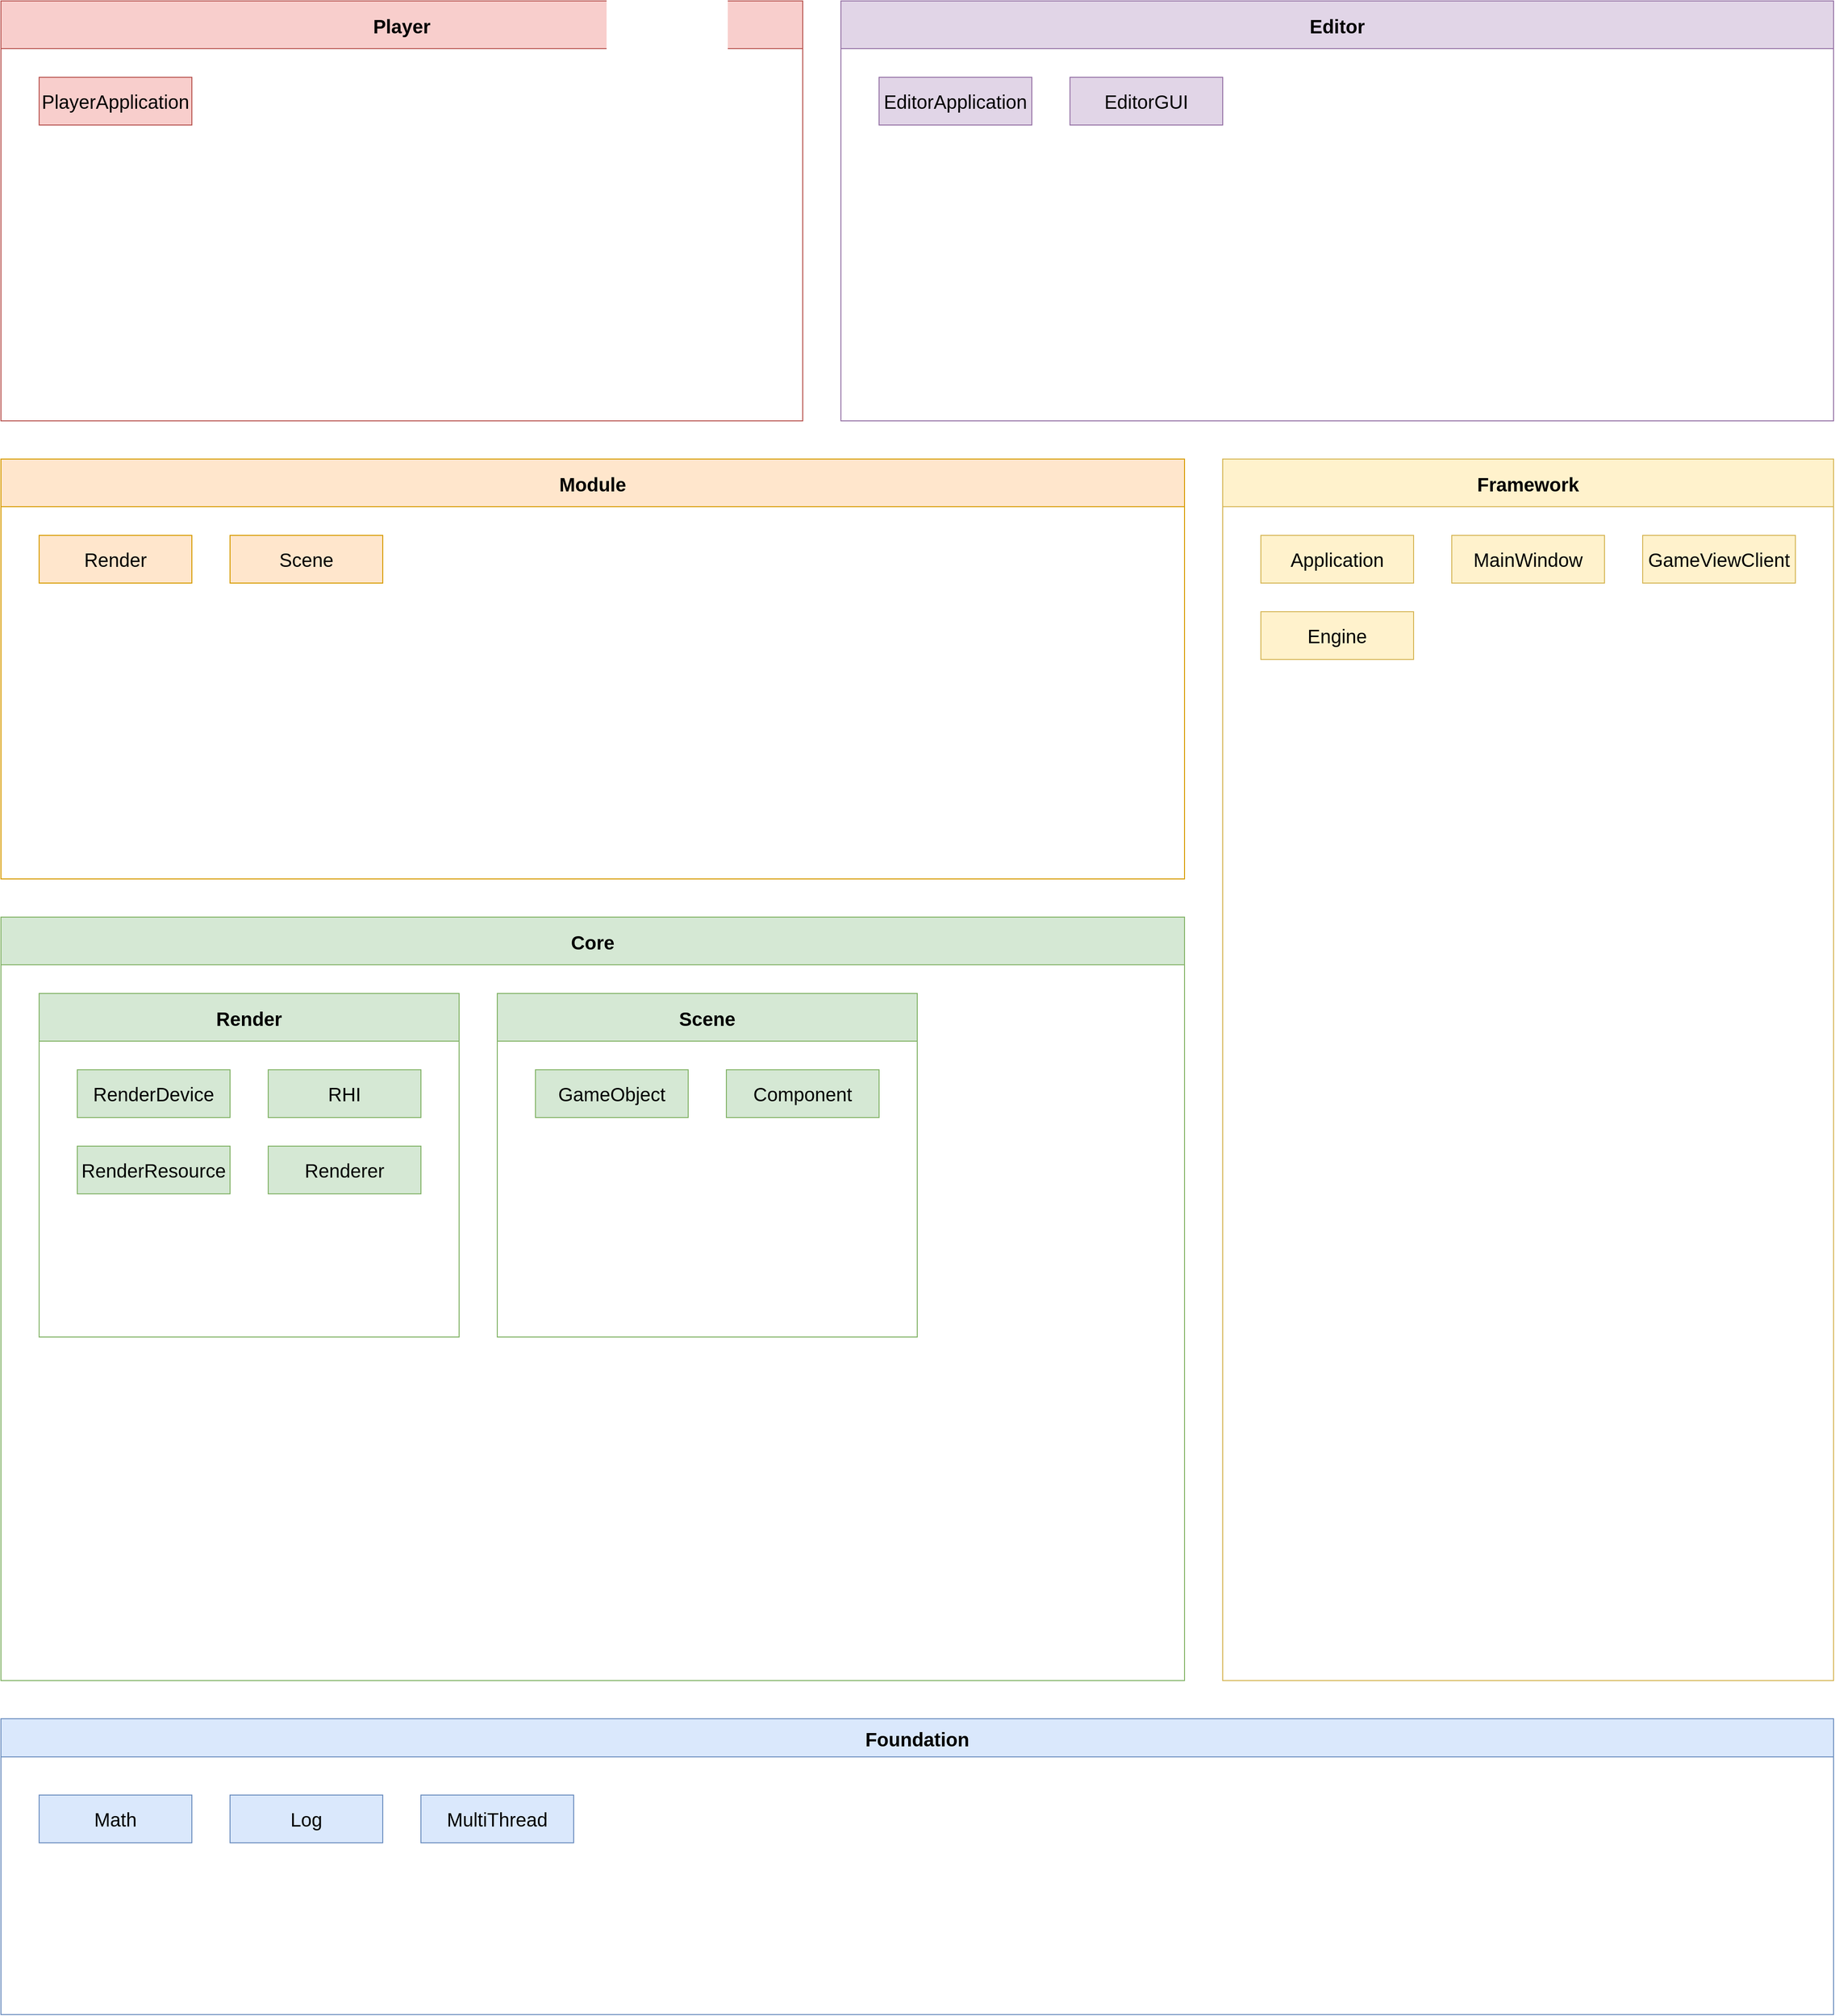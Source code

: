 <mxfile version="24.6.5" type="github" pages="5">
  <diagram name="引擎功能架构" id="1e07z1a-aaZHS4xv6QxE">
    <mxGraphModel dx="4338" dy="5083" grid="1" gridSize="10" guides="1" tooltips="1" connect="1" arrows="1" fold="1" page="1" pageScale="1" pageWidth="827" pageHeight="1169" math="0" shadow="0">
      <root>
        <mxCell id="0" />
        <mxCell id="1" parent="0" />
        <mxCell id="QBjdsixGagSMttH6TSD--1" value="Foundation" style="swimlane;startSize=40;fillColor=#dae8fc;strokeColor=#6c8ebf;fontSize=20;" vertex="1" parent="1">
          <mxGeometry x="1400" y="80" width="1920" height="310" as="geometry">
            <mxRectangle x="1520" y="80" width="90" height="30" as="alternateBounds" />
          </mxGeometry>
        </mxCell>
        <mxCell id="QBjdsixGagSMttH6TSD--2" value="&lt;font style=&quot;font-size: 20px;&quot;&gt;Math&lt;/font&gt;" style="rounded=0;whiteSpace=wrap;html=1;fillColor=#dae8fc;strokeColor=#6c8ebf;" vertex="1" parent="QBjdsixGagSMttH6TSD--1">
          <mxGeometry x="40" y="80" width="160" height="50" as="geometry" />
        </mxCell>
        <mxCell id="QBjdsixGagSMttH6TSD--40" value="&lt;font style=&quot;font-size: 20px;&quot;&gt;Log&lt;/font&gt;" style="rounded=0;whiteSpace=wrap;html=1;fillColor=#dae8fc;strokeColor=#6c8ebf;" vertex="1" parent="QBjdsixGagSMttH6TSD--1">
          <mxGeometry x="240" y="80" width="160" height="50" as="geometry" />
        </mxCell>
        <mxCell id="QBjdsixGagSMttH6TSD--55" value="&lt;font style=&quot;font-size: 20px;&quot;&gt;MultiThread&lt;/font&gt;" style="rounded=0;whiteSpace=wrap;html=1;fillColor=#dae8fc;strokeColor=#6c8ebf;" vertex="1" parent="QBjdsixGagSMttH6TSD--1">
          <mxGeometry x="440" y="80" width="160" height="50" as="geometry" />
        </mxCell>
        <mxCell id="QBjdsixGagSMttH6TSD--31" value="Core" style="swimlane;startSize=50;fillColor=#d5e8d4;strokeColor=#82b366;fontSize=20;" vertex="1" parent="1">
          <mxGeometry x="1400" y="-760" width="1240" height="800" as="geometry">
            <mxRectangle x="1400" y="-760" width="90" height="30" as="alternateBounds" />
          </mxGeometry>
        </mxCell>
        <mxCell id="QBjdsixGagSMttH6TSD--57" value="Render" style="swimlane;startSize=50;fillColor=#d5e8d4;strokeColor=#82b366;fontSize=20;" vertex="1" parent="QBjdsixGagSMttH6TSD--31">
          <mxGeometry x="40" y="80" width="440" height="360" as="geometry">
            <mxRectangle x="40" y="80" width="110" height="50" as="alternateBounds" />
          </mxGeometry>
        </mxCell>
        <mxCell id="QBjdsixGagSMttH6TSD--58" value="&lt;font style=&quot;font-size: 20px;&quot;&gt;RenderDevice&lt;/font&gt;" style="rounded=0;whiteSpace=wrap;html=1;fillColor=#d5e8d4;strokeColor=#82b366;" vertex="1" parent="QBjdsixGagSMttH6TSD--57">
          <mxGeometry x="40" y="80" width="160" height="50" as="geometry" />
        </mxCell>
        <mxCell id="QBjdsixGagSMttH6TSD--59" value="&lt;font style=&quot;font-size: 20px;&quot;&gt;RHI&lt;/font&gt;" style="rounded=0;whiteSpace=wrap;html=1;fillColor=#d5e8d4;strokeColor=#82b366;" vertex="1" parent="QBjdsixGagSMttH6TSD--57">
          <mxGeometry x="240" y="80" width="160" height="50" as="geometry" />
        </mxCell>
        <mxCell id="QBjdsixGagSMttH6TSD--60" value="&lt;font style=&quot;font-size: 20px;&quot;&gt;RenderResource&lt;/font&gt;" style="rounded=0;whiteSpace=wrap;html=1;fillColor=#d5e8d4;strokeColor=#82b366;" vertex="1" parent="QBjdsixGagSMttH6TSD--57">
          <mxGeometry x="40" y="160" width="160" height="50" as="geometry" />
        </mxCell>
        <mxCell id="QBjdsixGagSMttH6TSD--61" value="&lt;font style=&quot;font-size: 20px;&quot;&gt;Renderer&lt;/font&gt;" style="rounded=0;whiteSpace=wrap;html=1;fillColor=#d5e8d4;strokeColor=#82b366;" vertex="1" parent="QBjdsixGagSMttH6TSD--57">
          <mxGeometry x="240" y="160" width="160" height="50" as="geometry" />
        </mxCell>
        <mxCell id="QBjdsixGagSMttH6TSD--70" value="Scene" style="swimlane;startSize=50;fillColor=#d5e8d4;strokeColor=#82b366;fontSize=20;" vertex="1" parent="QBjdsixGagSMttH6TSD--31">
          <mxGeometry x="520" y="80" width="440" height="360" as="geometry">
            <mxRectangle x="40" y="80" width="110" height="50" as="alternateBounds" />
          </mxGeometry>
        </mxCell>
        <mxCell id="QBjdsixGagSMttH6TSD--71" value="&lt;font style=&quot;font-size: 20px;&quot;&gt;GameObject&lt;/font&gt;" style="rounded=0;whiteSpace=wrap;html=1;fillColor=#d5e8d4;strokeColor=#82b366;" vertex="1" parent="QBjdsixGagSMttH6TSD--70">
          <mxGeometry x="40" y="80" width="160" height="50" as="geometry" />
        </mxCell>
        <mxCell id="QBjdsixGagSMttH6TSD--75" value="&lt;font style=&quot;font-size: 20px;&quot;&gt;Component&lt;/font&gt;" style="rounded=0;whiteSpace=wrap;html=1;fillColor=#d5e8d4;strokeColor=#82b366;" vertex="1" parent="QBjdsixGagSMttH6TSD--70">
          <mxGeometry x="240" y="80" width="160" height="50" as="geometry" />
        </mxCell>
        <mxCell id="QBjdsixGagSMttH6TSD--41" value="Module" style="swimlane;startSize=50;fillColor=#ffe6cc;strokeColor=#d79b00;fontSize=20;" vertex="1" parent="1">
          <mxGeometry x="1400" y="-1240" width="1240" height="440" as="geometry">
            <mxRectangle x="1520" y="80" width="90" height="30" as="alternateBounds" />
          </mxGeometry>
        </mxCell>
        <mxCell id="QBjdsixGagSMttH6TSD--42" value="Scene" style="rounded=0;whiteSpace=wrap;html=1;fillColor=#ffe6cc;strokeColor=#d79b00;fontSize=20;" vertex="1" parent="QBjdsixGagSMttH6TSD--41">
          <mxGeometry x="240" y="80" width="160" height="50" as="geometry" />
        </mxCell>
        <mxCell id="QBjdsixGagSMttH6TSD--44" value="&lt;font style=&quot;font-size: 20px;&quot;&gt;Render&lt;/font&gt;" style="rounded=0;whiteSpace=wrap;html=1;fillColor=#ffe6cc;strokeColor=#d79b00;" vertex="1" parent="QBjdsixGagSMttH6TSD--41">
          <mxGeometry x="40" y="80" width="160" height="50" as="geometry" />
        </mxCell>
        <mxCell id="QBjdsixGagSMttH6TSD--48" value="Framework" style="swimlane;startSize=50;fillColor=#fff2cc;strokeColor=#d6b656;fontSize=20;" vertex="1" parent="1">
          <mxGeometry x="2680" y="-1240" width="640" height="1280" as="geometry">
            <mxRectangle x="1520" y="80" width="90" height="30" as="alternateBounds" />
          </mxGeometry>
        </mxCell>
        <mxCell id="QBjdsixGagSMttH6TSD--49" value="MainWindow" style="rounded=0;whiteSpace=wrap;html=1;fillColor=#fff2cc;strokeColor=#d6b656;fontSize=20;" vertex="1" parent="QBjdsixGagSMttH6TSD--48">
          <mxGeometry x="240" y="80" width="160" height="50" as="geometry" />
        </mxCell>
        <mxCell id="QBjdsixGagSMttH6TSD--50" value="GameViewClient" style="rounded=0;whiteSpace=wrap;html=1;fillColor=#fff2cc;strokeColor=#d6b656;fontSize=20;" vertex="1" parent="QBjdsixGagSMttH6TSD--48">
          <mxGeometry x="440" y="80" width="160" height="50" as="geometry" />
        </mxCell>
        <mxCell id="QBjdsixGagSMttH6TSD--51" value="&lt;font style=&quot;font-size: 20px;&quot;&gt;Application&lt;/font&gt;" style="rounded=0;whiteSpace=wrap;html=1;fillColor=#fff2cc;strokeColor=#d6b656;" vertex="1" parent="QBjdsixGagSMttH6TSD--48">
          <mxGeometry x="40" y="80" width="160" height="50" as="geometry" />
        </mxCell>
        <mxCell id="QBjdsixGagSMttH6TSD--56" value="&lt;font style=&quot;font-size: 20px;&quot;&gt;Engine&lt;/font&gt;" style="rounded=0;whiteSpace=wrap;html=1;fillColor=#fff2cc;strokeColor=#d6b656;" vertex="1" parent="QBjdsixGagSMttH6TSD--48">
          <mxGeometry x="40" y="160" width="160" height="50" as="geometry" />
        </mxCell>
        <mxCell id="QBjdsixGagSMttH6TSD--62" value="Player" style="swimlane;startSize=50;fillColor=#f8cecc;strokeColor=#b85450;fontSize=20;" vertex="1" parent="1">
          <mxGeometry x="1400" y="-1720" width="840" height="440" as="geometry">
            <mxRectangle x="1520" y="80" width="90" height="30" as="alternateBounds" />
          </mxGeometry>
        </mxCell>
        <mxCell id="QBjdsixGagSMttH6TSD--69" value="&lt;font style=&quot;font-size: 20px;&quot;&gt;PlayerApplication&lt;/font&gt;" style="rounded=0;whiteSpace=wrap;html=1;fillColor=#f8cecc;strokeColor=#b85450;" vertex="1" parent="QBjdsixGagSMttH6TSD--62">
          <mxGeometry x="40" y="80" width="160" height="50" as="geometry" />
        </mxCell>
        <mxCell id="QBjdsixGagSMttH6TSD--65" value="Editor" style="swimlane;startSize=50;fillColor=#e1d5e7;strokeColor=#9673a6;fontSize=20;" vertex="1" parent="1">
          <mxGeometry x="2280" y="-1720" width="1040" height="440" as="geometry">
            <mxRectangle x="1520" y="80" width="90" height="30" as="alternateBounds" />
          </mxGeometry>
        </mxCell>
        <mxCell id="QBjdsixGagSMttH6TSD--67" value="&lt;font style=&quot;font-size: 20px;&quot;&gt;EditorApplication&lt;/font&gt;" style="rounded=0;whiteSpace=wrap;html=1;fillColor=#e1d5e7;strokeColor=#9673a6;" vertex="1" parent="QBjdsixGagSMttH6TSD--65">
          <mxGeometry x="40" y="80" width="160" height="50" as="geometry" />
        </mxCell>
        <mxCell id="QBjdsixGagSMttH6TSD--68" value="&lt;font style=&quot;font-size: 20px;&quot;&gt;EditorGUI&lt;/font&gt;" style="rounded=0;whiteSpace=wrap;html=1;fillColor=#e1d5e7;strokeColor=#9673a6;" vertex="1" parent="QBjdsixGagSMttH6TSD--65">
          <mxGeometry x="240" y="80" width="160" height="50" as="geometry" />
        </mxCell>
      </root>
    </mxGraphModel>
  </diagram>
  <diagram id="ugOjRUVrbVNdZimE5CBF" name="多线程封装继承体系">
    <mxGraphModel dx="2893" dy="-1240" grid="1" gridSize="10" guides="1" tooltips="1" connect="1" arrows="1" fold="1" page="1" pageScale="1" pageWidth="827" pageHeight="1169" math="0" shadow="0">
      <root>
        <mxCell id="0" />
        <mxCell id="1" parent="0" />
        <mxCell id="aRhJPYA3jMs-uzR9XvHV-1" value="Runnable" style="swimlane;fontStyle=1;align=center;verticalAlign=top;childLayout=stackLayout;horizontal=1;startSize=26;horizontalStack=0;resizeParent=1;resizeParentMax=0;resizeLast=0;collapsible=1;marginBottom=0;whiteSpace=wrap;html=1;" vertex="1" parent="1">
          <mxGeometry x="-340" y="2560" width="230" height="150" as="geometry">
            <mxRectangle x="-350" y="2420" width="100" height="30" as="alternateBounds" />
          </mxGeometry>
        </mxCell>
        <mxCell id="aRhJPYA3jMs-uzR9XvHV-2" value="-" style="text;strokeColor=none;fillColor=none;align=left;verticalAlign=top;spacingLeft=4;spacingRight=4;overflow=hidden;rotatable=0;points=[[0,0.5],[1,0.5]];portConstraint=eastwest;whiteSpace=wrap;html=1;" vertex="1" parent="aRhJPYA3jMs-uzR9XvHV-1">
          <mxGeometry y="26" width="230" height="26" as="geometry" />
        </mxCell>
        <mxCell id="aRhJPYA3jMs-uzR9XvHV-3" value="" style="line;strokeWidth=1;fillColor=none;align=left;verticalAlign=middle;spacingTop=-1;spacingLeft=3;spacingRight=3;rotatable=0;labelPosition=right;points=[];portConstraint=eastwest;strokeColor=inherit;" vertex="1" parent="aRhJPYA3jMs-uzR9XvHV-1">
          <mxGeometry y="52" width="230" height="8" as="geometry" />
        </mxCell>
        <mxCell id="aRhJPYA3jMs-uzR9XvHV-4" value="+ void Init();&lt;div&gt;+ void Run();&lt;/div&gt;&lt;div&gt;+ void Exit();&lt;/div&gt;" style="text;strokeColor=none;fillColor=none;align=left;verticalAlign=top;spacingLeft=4;spacingRight=4;overflow=hidden;rotatable=0;points=[[0,0.5],[1,0.5]];portConstraint=eastwest;whiteSpace=wrap;html=1;" vertex="1" parent="aRhJPYA3jMs-uzR9XvHV-1">
          <mxGeometry y="60" width="230" height="90" as="geometry" />
        </mxCell>
        <mxCell id="aRhJPYA3jMs-uzR9XvHV-5" value="RunnableThread" style="swimlane;fontStyle=1;align=center;verticalAlign=top;childLayout=stackLayout;horizontal=1;startSize=26;horizontalStack=0;resizeParent=1;resizeParentMax=0;resizeLast=0;collapsible=1;marginBottom=0;whiteSpace=wrap;html=1;" vertex="1" parent="1">
          <mxGeometry x="130" y="2520" width="230" height="230" as="geometry">
            <mxRectangle x="130" y="2520" width="100" height="30" as="alternateBounds" />
          </mxGeometry>
        </mxCell>
        <mxCell id="aRhJPYA3jMs-uzR9XvHV-6" value="# string Name;&lt;div&gt;# uint32 ThreadID;&lt;/div&gt;&lt;div&gt;# uint32 ThreadPriority;&lt;/div&gt;&lt;div&gt;# Event InitSyncEvent;&lt;/div&gt;" style="text;strokeColor=none;fillColor=none;align=left;verticalAlign=top;spacingLeft=4;spacingRight=4;overflow=hidden;rotatable=0;points=[[0,0.5],[1,0.5]];portConstraint=eastwest;whiteSpace=wrap;html=1;" vertex="1" parent="aRhJPYA3jMs-uzR9XvHV-5">
          <mxGeometry y="26" width="230" height="104" as="geometry" />
        </mxCell>
        <mxCell id="aRhJPYA3jMs-uzR9XvHV-7" value="" style="line;strokeWidth=1;fillColor=none;align=left;verticalAlign=middle;spacingTop=-1;spacingLeft=3;spacingRight=3;rotatable=0;labelPosition=right;points=[];portConstraint=eastwest;strokeColor=inherit;" vertex="1" parent="aRhJPYA3jMs-uzR9XvHV-5">
          <mxGeometry y="130" width="230" height="8" as="geometry" />
        </mxCell>
        <mxCell id="aRhJPYA3jMs-uzR9XvHV-8" value="+ RunnableThread* Create();&lt;div&gt;+ void Suspend();&lt;/div&gt;&lt;div&gt;+ void Kill();&lt;/div&gt;&lt;div&gt;+ void WaitForCompletion();&lt;/div&gt;" style="text;strokeColor=none;fillColor=none;align=left;verticalAlign=top;spacingLeft=4;spacingRight=4;overflow=hidden;rotatable=0;points=[[0,0.5],[1,0.5]];portConstraint=eastwest;whiteSpace=wrap;html=1;" vertex="1" parent="aRhJPYA3jMs-uzR9XvHV-5">
          <mxGeometry y="138" width="230" height="92" as="geometry" />
        </mxCell>
        <mxCell id="aRhJPYA3jMs-uzR9XvHV-9" value="&lt;span style=&quot;color: rgb(115, 124, 133); font-family: &amp;quot;open sans&amp;quot;, 宋体, SimSun, sans-serif; font-size: 16px; font-style: normal; font-variant-ligatures: normal; font-variant-caps: normal; font-weight: 400; letter-spacing: 0.16px; orphans: 2; text-align: start; text-indent: 0px; text-transform: none; widows: 2; word-spacing: 0px; -webkit-text-stroke-width: 0px; white-space: normal; background-color: rgb(255, 255, 255); text-decoration-thickness: initial; text-decoration-style: initial; text-decoration-color: initial; display: inline !important; float: none;&quot;&gt;To sum it up association is a very generic term used to represent when one class used the functionalities provided by another class. We say it&#39;s a composition if one parent class object owns another child class object and that child class object cannot meaningfully exist without the parent class object. If it can then it is called Aggregation.&lt;/span&gt;" style="text;whiteSpace=wrap;html=1;" vertex="1" parent="1">
          <mxGeometry x="-40" y="2370" width="560" height="140" as="geometry" />
        </mxCell>
        <mxCell id="aRhJPYA3jMs-uzR9XvHV-10" value="" style="endArrow=diamondThin;endFill=0;endSize=24;html=1;rounded=0;" edge="1" parent="1" source="aRhJPYA3jMs-uzR9XvHV-1" target="aRhJPYA3jMs-uzR9XvHV-5">
          <mxGeometry width="160" relative="1" as="geometry">
            <mxPoint x="-50" y="2560" as="sourcePoint" />
            <mxPoint x="110" y="2560" as="targetPoint" />
          </mxGeometry>
        </mxCell>
        <mxCell id="aRhJPYA3jMs-uzR9XvHV-11" value="# Runnable" style="edgeLabel;html=1;align=center;verticalAlign=middle;resizable=0;points=[];" vertex="1" connectable="0" parent="aRhJPYA3jMs-uzR9XvHV-10">
          <mxGeometry x="-0.135" y="1" relative="1" as="geometry">
            <mxPoint as="offset" />
          </mxGeometry>
        </mxCell>
        <mxCell id="aRhJPYA3jMs-uzR9XvHV-12" value="module/application" style="html=1;whiteSpace=wrap;" vertex="1" parent="1">
          <mxGeometry x="540" y="2606" width="180" height="50" as="geometry" />
        </mxCell>
        <mxCell id="aRhJPYA3jMs-uzR9XvHV-13" value="" style="endArrow=diamondThin;endFill=0;endSize=24;html=1;rounded=0;" edge="1" parent="1" source="aRhJPYA3jMs-uzR9XvHV-5" target="aRhJPYA3jMs-uzR9XvHV-12">
          <mxGeometry width="160" relative="1" as="geometry">
            <mxPoint x="420" y="2490" as="sourcePoint" />
            <mxPoint x="580" y="2490" as="targetPoint" />
          </mxGeometry>
        </mxCell>
        <mxCell id="aRhJPYA3jMs-uzR9XvHV-14" value="Extends" style="endArrow=block;endSize=16;endFill=0;html=1;rounded=0;" edge="1" parent="1" source="aRhJPYA3jMs-uzR9XvHV-15" target="aRhJPYA3jMs-uzR9XvHV-5">
          <mxGeometry width="160" relative="1" as="geometry">
            <mxPoint x="10" y="2770" as="sourcePoint" />
            <mxPoint x="340" y="2750" as="targetPoint" />
          </mxGeometry>
        </mxCell>
        <mxCell id="aRhJPYA3jMs-uzR9XvHV-15" value="RunnableThreadWin" style="swimlane;fontStyle=1;align=center;verticalAlign=top;childLayout=stackLayout;horizontal=1;startSize=26;horizontalStack=0;resizeParent=1;resizeParentMax=0;resizeLast=0;collapsible=1;marginBottom=0;whiteSpace=wrap;html=1;" vertex="1" collapsed="1" parent="1">
          <mxGeometry x="60" y="2856" width="180" height="30" as="geometry">
            <mxRectangle x="-20" y="2856" width="230" height="190" as="alternateBounds" />
          </mxGeometry>
        </mxCell>
        <mxCell id="aRhJPYA3jMs-uzR9XvHV-16" value="+ field: type" style="text;strokeColor=none;fillColor=none;align=left;verticalAlign=top;spacingLeft=4;spacingRight=4;overflow=hidden;rotatable=0;points=[[0,0.5],[1,0.5]];portConstraint=eastwest;whiteSpace=wrap;html=1;" vertex="1" parent="aRhJPYA3jMs-uzR9XvHV-15">
          <mxGeometry y="26" width="230" height="94" as="geometry" />
        </mxCell>
        <mxCell id="aRhJPYA3jMs-uzR9XvHV-17" value="" style="line;strokeWidth=1;fillColor=none;align=left;verticalAlign=middle;spacingTop=-1;spacingLeft=3;spacingRight=3;rotatable=0;labelPosition=right;points=[];portConstraint=eastwest;strokeColor=inherit;" vertex="1" parent="aRhJPYA3jMs-uzR9XvHV-15">
          <mxGeometry y="120" width="230" height="8" as="geometry" />
        </mxCell>
        <mxCell id="aRhJPYA3jMs-uzR9XvHV-18" value="+ method(type): type" style="text;strokeColor=none;fillColor=none;align=left;verticalAlign=top;spacingLeft=4;spacingRight=4;overflow=hidden;rotatable=0;points=[[0,0.5],[1,0.5]];portConstraint=eastwest;whiteSpace=wrap;html=1;" vertex="1" parent="aRhJPYA3jMs-uzR9XvHV-15">
          <mxGeometry y="128" width="230" height="62" as="geometry" />
        </mxCell>
        <mxCell id="aRhJPYA3jMs-uzR9XvHV-19" value="RunnableThreadPThread" style="swimlane;fontStyle=1;align=center;verticalAlign=top;childLayout=stackLayout;horizontal=1;startSize=26;horizontalStack=0;resizeParent=1;resizeParentMax=0;resizeLast=0;collapsible=1;marginBottom=0;whiteSpace=wrap;html=1;" vertex="1" collapsed="1" parent="1">
          <mxGeometry x="290" y="2856" width="200" height="30" as="geometry">
            <mxRectangle x="290" y="2856" width="230" height="188" as="alternateBounds" />
          </mxGeometry>
        </mxCell>
        <mxCell id="aRhJPYA3jMs-uzR9XvHV-20" value="+ field: type" style="text;strokeColor=none;fillColor=none;align=left;verticalAlign=top;spacingLeft=4;spacingRight=4;overflow=hidden;rotatable=0;points=[[0,0.5],[1,0.5]];portConstraint=eastwest;whiteSpace=wrap;html=1;" vertex="1" parent="aRhJPYA3jMs-uzR9XvHV-19">
          <mxGeometry y="26" width="230" height="94" as="geometry" />
        </mxCell>
        <mxCell id="aRhJPYA3jMs-uzR9XvHV-21" value="" style="line;strokeWidth=1;fillColor=none;align=left;verticalAlign=middle;spacingTop=-1;spacingLeft=3;spacingRight=3;rotatable=0;labelPosition=right;points=[];portConstraint=eastwest;strokeColor=inherit;" vertex="1" parent="aRhJPYA3jMs-uzR9XvHV-19">
          <mxGeometry y="120" width="230" height="8" as="geometry" />
        </mxCell>
        <mxCell id="aRhJPYA3jMs-uzR9XvHV-22" value="+ method(type): type" style="text;strokeColor=none;fillColor=none;align=left;verticalAlign=top;spacingLeft=4;spacingRight=4;overflow=hidden;rotatable=0;points=[[0,0.5],[1,0.5]];portConstraint=eastwest;whiteSpace=wrap;html=1;" vertex="1" parent="aRhJPYA3jMs-uzR9XvHV-19">
          <mxGeometry y="128" width="230" height="60" as="geometry" />
        </mxCell>
        <mxCell id="aRhJPYA3jMs-uzR9XvHV-23" value="Extends" style="endArrow=block;endSize=16;endFill=0;html=1;rounded=0;" edge="1" parent="1" source="aRhJPYA3jMs-uzR9XvHV-19" target="aRhJPYA3jMs-uzR9XvHV-5">
          <mxGeometry width="160" relative="1" as="geometry">
            <mxPoint x="340" y="2780" as="sourcePoint" />
            <mxPoint x="340" y="2616" as="targetPoint" />
          </mxGeometry>
        </mxCell>
        <mxCell id="aRhJPYA3jMs-uzR9XvHV-24" value="RunnableThreadApple" style="swimlane;fontStyle=1;align=center;verticalAlign=top;childLayout=stackLayout;horizontal=1;startSize=26;horizontalStack=0;resizeParent=1;resizeParentMax=0;resizeLast=0;collapsible=1;marginBottom=0;whiteSpace=wrap;html=1;" vertex="1" collapsed="1" parent="1">
          <mxGeometry x="290" y="2960" width="200" height="30" as="geometry">
            <mxRectangle x="290" y="2856" width="230" height="188" as="alternateBounds" />
          </mxGeometry>
        </mxCell>
        <mxCell id="aRhJPYA3jMs-uzR9XvHV-25" value="+ field: type" style="text;strokeColor=none;fillColor=none;align=left;verticalAlign=top;spacingLeft=4;spacingRight=4;overflow=hidden;rotatable=0;points=[[0,0.5],[1,0.5]];portConstraint=eastwest;whiteSpace=wrap;html=1;" vertex="1" parent="aRhJPYA3jMs-uzR9XvHV-24">
          <mxGeometry y="26" width="230" height="94" as="geometry" />
        </mxCell>
        <mxCell id="aRhJPYA3jMs-uzR9XvHV-26" value="" style="line;strokeWidth=1;fillColor=none;align=left;verticalAlign=middle;spacingTop=-1;spacingLeft=3;spacingRight=3;rotatable=0;labelPosition=right;points=[];portConstraint=eastwest;strokeColor=inherit;" vertex="1" parent="aRhJPYA3jMs-uzR9XvHV-24">
          <mxGeometry y="120" width="230" height="8" as="geometry" />
        </mxCell>
        <mxCell id="aRhJPYA3jMs-uzR9XvHV-27" value="+ method(type): type" style="text;strokeColor=none;fillColor=none;align=left;verticalAlign=top;spacingLeft=4;spacingRight=4;overflow=hidden;rotatable=0;points=[[0,0.5],[1,0.5]];portConstraint=eastwest;whiteSpace=wrap;html=1;" vertex="1" parent="aRhJPYA3jMs-uzR9XvHV-24">
          <mxGeometry y="128" width="230" height="60" as="geometry" />
        </mxCell>
        <mxCell id="aRhJPYA3jMs-uzR9XvHV-28" value="Extends" style="endArrow=block;endSize=16;endFill=0;html=1;rounded=0;" edge="1" parent="1" source="aRhJPYA3jMs-uzR9XvHV-24" target="aRhJPYA3jMs-uzR9XvHV-19">
          <mxGeometry width="160" relative="1" as="geometry">
            <mxPoint x="391" y="2866" as="sourcePoint" />
            <mxPoint x="326" y="2760" as="targetPoint" />
          </mxGeometry>
        </mxCell>
      </root>
    </mxGraphModel>
  </diagram>
  <diagram id="M0W2JKAtKPiKNnmSZvdE" name="线程架构设计">
    <mxGraphModel dx="2893" dy="-71" grid="1" gridSize="10" guides="1" tooltips="1" connect="1" arrows="1" fold="1" page="1" pageScale="1" pageWidth="827" pageHeight="1169" math="0" shadow="0">
      <root>
        <mxCell id="0" />
        <mxCell id="1" parent="0" />
        <mxCell id="7QBGNHzUY9ZoyIrd2Sxf-1" value="" style="endArrow=none;html=1;rounded=0;strokeColor=#7EA6E0;" edge="1" parent="1">
          <mxGeometry width="50" height="50" relative="1" as="geometry">
            <mxPoint x="-390" y="1754" as="sourcePoint" />
            <mxPoint x="1170" y="1754" as="targetPoint" />
          </mxGeometry>
        </mxCell>
        <mxCell id="7QBGNHzUY9ZoyIrd2Sxf-2" value="" style="endArrow=none;html=1;rounded=0;strokeColor=#7EA6E0;" edge="1" parent="1">
          <mxGeometry width="50" height="50" relative="1" as="geometry">
            <mxPoint x="-390" y="1834" as="sourcePoint" />
            <mxPoint x="1170" y="1834" as="targetPoint" />
          </mxGeometry>
        </mxCell>
        <mxCell id="7QBGNHzUY9ZoyIrd2Sxf-3" value="" style="endArrow=none;html=1;rounded=0;strokeColor=#7EA6E0;" edge="1" parent="1">
          <mxGeometry width="50" height="50" relative="1" as="geometry">
            <mxPoint x="-390" y="1914" as="sourcePoint" />
            <mxPoint x="1170" y="1914" as="targetPoint" />
          </mxGeometry>
        </mxCell>
        <mxCell id="7QBGNHzUY9ZoyIrd2Sxf-4" value="" style="endArrow=none;html=1;rounded=0;strokeColor=#7EA6E0;" edge="1" parent="1">
          <mxGeometry width="50" height="50" relative="1" as="geometry">
            <mxPoint x="-390" y="1994" as="sourcePoint" />
            <mxPoint x="1170" y="1994" as="targetPoint" />
          </mxGeometry>
        </mxCell>
        <mxCell id="7QBGNHzUY9ZoyIrd2Sxf-5" value="" style="endArrow=none;html=1;rounded=0;strokeColor=#7EA6E0;" edge="1" parent="1">
          <mxGeometry width="50" height="50" relative="1" as="geometry">
            <mxPoint x="-390" y="2074" as="sourcePoint" />
            <mxPoint x="1170" y="2074" as="targetPoint" />
          </mxGeometry>
        </mxCell>
        <mxCell id="7QBGNHzUY9ZoyIrd2Sxf-6" value="" style="endArrow=none;html=1;rounded=0;strokeColor=#7EA6E0;" edge="1" parent="1">
          <mxGeometry width="50" height="50" relative="1" as="geometry">
            <mxPoint x="-390" y="2154" as="sourcePoint" />
            <mxPoint x="1170" y="2154" as="targetPoint" />
          </mxGeometry>
        </mxCell>
        <mxCell id="7QBGNHzUY9ZoyIrd2Sxf-8" value="主线程初始化" style="rounded=1;whiteSpace=wrap;html=1;fontSize=15;" vertex="1" parent="1">
          <mxGeometry x="-390" y="1764" width="120" height="60" as="geometry" />
        </mxCell>
        <mxCell id="7QBGNHzUY9ZoyIrd2Sxf-9" value="主线程" style="text;html=1;align=center;verticalAlign=middle;resizable=0;points=[];autosize=1;strokeColor=none;fillColor=none;fontSize=20;" vertex="1" parent="1">
          <mxGeometry x="-510" y="1774" width="80" height="40" as="geometry" />
        </mxCell>
        <mxCell id="7QBGNHzUY9ZoyIrd2Sxf-10" value="渲染线程" style="text;html=1;align=center;verticalAlign=middle;resizable=0;points=[];autosize=1;strokeColor=none;fillColor=none;fontSize=20;" vertex="1" parent="1">
          <mxGeometry x="-520" y="1854" width="100" height="40" as="geometry" />
        </mxCell>
        <mxCell id="7QBGNHzUY9ZoyIrd2Sxf-11" value="工作线程1" style="text;html=1;align=center;verticalAlign=middle;resizable=0;points=[];autosize=1;strokeColor=none;fillColor=none;fontSize=20;" vertex="1" parent="1">
          <mxGeometry x="-515" y="1934" width="110" height="40" as="geometry" />
        </mxCell>
        <mxCell id="7QBGNHzUY9ZoyIrd2Sxf-12" value="工作线程2" style="text;html=1;align=center;verticalAlign=middle;resizable=0;points=[];autosize=1;strokeColor=none;fillColor=none;fontSize=20;" vertex="1" parent="1">
          <mxGeometry x="-515" y="2014" width="110" height="40" as="geometry" />
        </mxCell>
        <mxCell id="7QBGNHzUY9ZoyIrd2Sxf-13" value="工作线程N" style="text;html=1;align=center;verticalAlign=middle;resizable=0;points=[];autosize=1;strokeColor=none;fillColor=none;fontSize=20;" vertex="1" parent="1">
          <mxGeometry x="-520" y="2094" width="120" height="40" as="geometry" />
        </mxCell>
        <mxCell id="7QBGNHzUY9ZoyIrd2Sxf-14" value="&lt;div&gt;创建渲染线程&lt;br&gt;&lt;/div&gt;" style="rounded=1;whiteSpace=wrap;html=1;fontSize=15;" vertex="1" parent="1">
          <mxGeometry x="10" y="1764" width="120" height="60" as="geometry" />
        </mxCell>
        <mxCell id="7QBGNHzUY9ZoyIrd2Sxf-15" value="创建工作线程池" style="rounded=1;whiteSpace=wrap;html=1;fontSize=15;" vertex="1" parent="1">
          <mxGeometry x="-190" y="1764" width="120" height="60" as="geometry" />
        </mxCell>
        <mxCell id="7QBGNHzUY9ZoyIrd2Sxf-16" value="渲染线程初始化" style="rounded=1;whiteSpace=wrap;html=1;fontSize=15;" vertex="1" parent="1">
          <mxGeometry x="10" y="1844" width="120" height="60" as="geometry" />
        </mxCell>
        <mxCell id="7QBGNHzUY9ZoyIrd2Sxf-17" value="" style="endArrow=classic;html=1;rounded=0;exitX=0.5;exitY=1;exitDx=0;exitDy=0;entryX=0.5;entryY=0;entryDx=0;entryDy=0;" edge="1" parent="1" source="7QBGNHzUY9ZoyIrd2Sxf-14" target="7QBGNHzUY9ZoyIrd2Sxf-16">
          <mxGeometry width="50" height="50" relative="1" as="geometry">
            <mxPoint x="-130" y="2184" as="sourcePoint" />
            <mxPoint x="-80" y="2134" as="targetPoint" />
          </mxGeometry>
        </mxCell>
        <mxCell id="7QBGNHzUY9ZoyIrd2Sxf-18" value="" style="rounded=1;whiteSpace=wrap;html=1;dashed=1;fillColor=none;" vertex="1" parent="1">
          <mxGeometry x="-200" y="1914" width="140" height="240" as="geometry" />
        </mxCell>
        <mxCell id="7QBGNHzUY9ZoyIrd2Sxf-19" value="工作线程初始化" style="rounded=1;whiteSpace=wrap;html=1;fontSize=15;" vertex="1" parent="1">
          <mxGeometry x="-190" y="1924" width="120" height="60" as="geometry" />
        </mxCell>
        <mxCell id="7QBGNHzUY9ZoyIrd2Sxf-20" value="" style="endArrow=classic;html=1;rounded=0;exitX=0.5;exitY=1;exitDx=0;exitDy=0;entryX=0.5;entryY=0;entryDx=0;entryDy=0;" edge="1" parent="1" source="7QBGNHzUY9ZoyIrd2Sxf-15" target="7QBGNHzUY9ZoyIrd2Sxf-18">
          <mxGeometry width="50" height="50" relative="1" as="geometry">
            <mxPoint x="-100" y="1644" as="sourcePoint" />
            <mxPoint x="-20" y="1894" as="targetPoint" />
          </mxGeometry>
        </mxCell>
        <mxCell id="7QBGNHzUY9ZoyIrd2Sxf-21" value="工作线程初始化" style="rounded=1;whiteSpace=wrap;html=1;fontSize=15;" vertex="1" parent="1">
          <mxGeometry x="-190" y="2004" width="120" height="60" as="geometry" />
        </mxCell>
        <mxCell id="7QBGNHzUY9ZoyIrd2Sxf-22" value="工作线程初始化" style="rounded=1;whiteSpace=wrap;html=1;fontSize=15;" vertex="1" parent="1">
          <mxGeometry x="-190" y="2084" width="120" height="60" as="geometry" />
        </mxCell>
        <mxCell id="7QBGNHzUY9ZoyIrd2Sxf-23" value="" style="endArrow=classic;html=1;rounded=0;exitX=1;exitY=0.5;exitDx=0;exitDy=0;entryX=0;entryY=0.5;entryDx=0;entryDy=0;" edge="1" parent="1" source="7QBGNHzUY9ZoyIrd2Sxf-18" target="7QBGNHzUY9ZoyIrd2Sxf-26">
          <mxGeometry width="50" height="50" relative="1" as="geometry">
            <mxPoint x="94" y="2044" as="sourcePoint" />
            <mxPoint x="99" y="2034" as="targetPoint" />
          </mxGeometry>
        </mxCell>
        <mxCell id="7QBGNHzUY9ZoyIrd2Sxf-24" value="执行渲染命令" style="rounded=1;whiteSpace=wrap;html=1;fontSize=15;" vertex="1" parent="1">
          <mxGeometry x="210" y="1844" width="120" height="60" as="geometry" />
        </mxCell>
        <mxCell id="7QBGNHzUY9ZoyIrd2Sxf-25" value="" style="endArrow=classic;html=1;rounded=0;exitX=1;exitY=0.5;exitDx=0;exitDy=0;entryX=0;entryY=0.5;entryDx=0;entryDy=0;" edge="1" parent="1" source="7QBGNHzUY9ZoyIrd2Sxf-16" target="7QBGNHzUY9ZoyIrd2Sxf-24">
          <mxGeometry width="50" height="50" relative="1" as="geometry">
            <mxPoint x="-10" y="1684" as="sourcePoint" />
            <mxPoint x="40" y="1634" as="targetPoint" />
          </mxGeometry>
        </mxCell>
        <mxCell id="7QBGNHzUY9ZoyIrd2Sxf-26" value="" style="rounded=1;whiteSpace=wrap;html=1;dashed=1;fillColor=none;" vertex="1" parent="1">
          <mxGeometry x="200" y="1914" width="140" height="240" as="geometry" />
        </mxCell>
        <mxCell id="7QBGNHzUY9ZoyIrd2Sxf-27" value="执行线程工作" style="rounded=1;whiteSpace=wrap;html=1;fontSize=15;" vertex="1" parent="1">
          <mxGeometry x="210" y="1924" width="120" height="60" as="geometry" />
        </mxCell>
        <mxCell id="7QBGNHzUY9ZoyIrd2Sxf-28" value="执行线程工作" style="rounded=1;whiteSpace=wrap;html=1;fontSize=15;" vertex="1" parent="1">
          <mxGeometry x="210" y="2004" width="120" height="60" as="geometry" />
        </mxCell>
        <mxCell id="7QBGNHzUY9ZoyIrd2Sxf-29" value="执行线程工作" style="rounded=1;whiteSpace=wrap;html=1;fontSize=15;" vertex="1" parent="1">
          <mxGeometry x="210" y="2084" width="120" height="60" as="geometry" />
        </mxCell>
        <mxCell id="7QBGNHzUY9ZoyIrd2Sxf-30" value="引擎主线程循环" style="rounded=1;whiteSpace=wrap;html=1;fontSize=15;" vertex="1" parent="1">
          <mxGeometry x="210" y="1764" width="120" height="60" as="geometry" />
        </mxCell>
        <mxCell id="7QBGNHzUY9ZoyIrd2Sxf-31" value="" style="endArrow=classic;html=1;rounded=0;exitX=1;exitY=0.5;exitDx=0;exitDy=0;entryX=0;entryY=0.5;entryDx=0;entryDy=0;" edge="1" parent="1" source="7QBGNHzUY9ZoyIrd2Sxf-15" target="7QBGNHzUY9ZoyIrd2Sxf-14">
          <mxGeometry width="50" height="50" relative="1" as="geometry">
            <mxPoint x="30" y="1704" as="sourcePoint" />
            <mxPoint x="80" y="1654" as="targetPoint" />
          </mxGeometry>
        </mxCell>
        <mxCell id="7QBGNHzUY9ZoyIrd2Sxf-32" value="" style="endArrow=classic;html=1;rounded=0;exitX=1;exitY=0.5;exitDx=0;exitDy=0;entryX=0;entryY=0.5;entryDx=0;entryDy=0;" edge="1" parent="1" source="7QBGNHzUY9ZoyIrd2Sxf-8" target="7QBGNHzUY9ZoyIrd2Sxf-15">
          <mxGeometry width="50" height="50" relative="1" as="geometry">
            <mxPoint x="30" y="1684" as="sourcePoint" />
            <mxPoint x="80" y="1634" as="targetPoint" />
          </mxGeometry>
        </mxCell>
        <mxCell id="7QBGNHzUY9ZoyIrd2Sxf-33" value="" style="endArrow=classic;html=1;rounded=0;exitX=1;exitY=0.5;exitDx=0;exitDy=0;entryX=0;entryY=0.5;entryDx=0;entryDy=0;" edge="1" parent="1" source="7QBGNHzUY9ZoyIrd2Sxf-14" target="7QBGNHzUY9ZoyIrd2Sxf-30">
          <mxGeometry width="50" height="50" relative="1" as="geometry">
            <mxPoint x="120" y="1674" as="sourcePoint" />
            <mxPoint x="170" y="1624" as="targetPoint" />
          </mxGeometry>
        </mxCell>
        <mxCell id="7QBGNHzUY9ZoyIrd2Sxf-34" value="等待所有线程&lt;br&gt;退出" style="rounded=1;whiteSpace=wrap;html=1;fontSize=15;" vertex="1" parent="1">
          <mxGeometry x="810" y="1764" width="120" height="60" as="geometry" />
        </mxCell>
        <mxCell id="7QBGNHzUY9ZoyIrd2Sxf-35" value="退出渲染线程" style="rounded=1;whiteSpace=wrap;html=1;fontSize=15;" vertex="1" parent="1">
          <mxGeometry x="410" y="1844" width="120" height="60" as="geometry" />
        </mxCell>
        <mxCell id="7QBGNHzUY9ZoyIrd2Sxf-36" value="" style="endArrow=classic;html=1;rounded=0;exitX=1;exitY=0.5;exitDx=0;exitDy=0;entryX=0;entryY=0.5;entryDx=0;entryDy=0;" edge="1" parent="1" source="7QBGNHzUY9ZoyIrd2Sxf-24" target="7QBGNHzUY9ZoyIrd2Sxf-35">
          <mxGeometry width="50" height="50" relative="1" as="geometry">
            <mxPoint x="250" y="1654" as="sourcePoint" />
            <mxPoint x="300" y="1604" as="targetPoint" />
          </mxGeometry>
        </mxCell>
        <mxCell id="7QBGNHzUY9ZoyIrd2Sxf-37" value="" style="rounded=1;whiteSpace=wrap;html=1;dashed=1;fillColor=none;" vertex="1" parent="1">
          <mxGeometry x="600" y="1914" width="140" height="240" as="geometry" />
        </mxCell>
        <mxCell id="7QBGNHzUY9ZoyIrd2Sxf-38" value="退出工作线程" style="rounded=1;whiteSpace=wrap;html=1;fontSize=15;" vertex="1" parent="1">
          <mxGeometry x="610" y="1924" width="120" height="60" as="geometry" />
        </mxCell>
        <mxCell id="7QBGNHzUY9ZoyIrd2Sxf-39" value="退出工作线程" style="rounded=1;whiteSpace=wrap;html=1;fontSize=15;" vertex="1" parent="1">
          <mxGeometry x="610" y="2004" width="120" height="60" as="geometry" />
        </mxCell>
        <mxCell id="7QBGNHzUY9ZoyIrd2Sxf-40" value="退出工作线程" style="rounded=1;whiteSpace=wrap;html=1;fontSize=15;" vertex="1" parent="1">
          <mxGeometry x="610" y="2084" width="120" height="60" as="geometry" />
        </mxCell>
        <mxCell id="7QBGNHzUY9ZoyIrd2Sxf-41" value="" style="endArrow=classic;html=1;rounded=0;exitX=1;exitY=0.5;exitDx=0;exitDy=0;entryX=0;entryY=0.5;entryDx=0;entryDy=0;" edge="1" parent="1" source="7QBGNHzUY9ZoyIrd2Sxf-26" target="7QBGNHzUY9ZoyIrd2Sxf-37">
          <mxGeometry width="50" height="50" relative="1" as="geometry">
            <mxPoint x="400" y="2044" as="sourcePoint" />
            <mxPoint x="450" y="1994" as="targetPoint" />
          </mxGeometry>
        </mxCell>
        <mxCell id="7QBGNHzUY9ZoyIrd2Sxf-42" value="&lt;div&gt;通知渲染线程&lt;br&gt;退出&lt;br&gt;&lt;/div&gt;" style="rounded=1;whiteSpace=wrap;html=1;fontSize=15;" vertex="1" parent="1">
          <mxGeometry x="410" y="1764" width="120" height="60" as="geometry" />
        </mxCell>
        <mxCell id="7QBGNHzUY9ZoyIrd2Sxf-43" value="" style="endArrow=classic;html=1;rounded=0;exitX=0.5;exitY=1;exitDx=0;exitDy=0;entryX=0.5;entryY=0;entryDx=0;entryDy=0;" edge="1" parent="1" source="7QBGNHzUY9ZoyIrd2Sxf-42" target="7QBGNHzUY9ZoyIrd2Sxf-35">
          <mxGeometry width="50" height="50" relative="1" as="geometry">
            <mxPoint x="420" y="1584" as="sourcePoint" />
            <mxPoint x="470" y="1534" as="targetPoint" />
          </mxGeometry>
        </mxCell>
        <mxCell id="7QBGNHzUY9ZoyIrd2Sxf-44" value="" style="endArrow=classic;html=1;rounded=0;exitX=1;exitY=0.5;exitDx=0;exitDy=0;entryX=0;entryY=0.5;entryDx=0;entryDy=0;" edge="1" parent="1" source="7QBGNHzUY9ZoyIrd2Sxf-30" target="7QBGNHzUY9ZoyIrd2Sxf-42">
          <mxGeometry width="50" height="50" relative="1" as="geometry">
            <mxPoint x="340" y="1594" as="sourcePoint" />
            <mxPoint x="390" y="1544" as="targetPoint" />
          </mxGeometry>
        </mxCell>
        <mxCell id="7QBGNHzUY9ZoyIrd2Sxf-45" value="" style="endArrow=classic;html=1;rounded=0;exitX=1;exitY=0.5;exitDx=0;exitDy=0;entryX=0;entryY=0.5;entryDx=0;entryDy=0;" edge="1" parent="1">
          <mxGeometry width="50" height="50" relative="1" as="geometry">
            <mxPoint x="530" y="1793.41" as="sourcePoint" />
            <mxPoint x="610" y="1793.41" as="targetPoint" />
          </mxGeometry>
        </mxCell>
        <mxCell id="7QBGNHzUY9ZoyIrd2Sxf-46" value="&lt;div&gt;通知工作线程&lt;br&gt;退出&lt;br&gt;&lt;/div&gt;" style="rounded=1;whiteSpace=wrap;html=1;fontSize=15;" vertex="1" parent="1">
          <mxGeometry x="610" y="1764" width="120" height="60" as="geometry" />
        </mxCell>
        <mxCell id="7QBGNHzUY9ZoyIrd2Sxf-47" value="" style="endArrow=classic;html=1;rounded=0;exitX=0.5;exitY=1;exitDx=0;exitDy=0;entryX=0.5;entryY=0;entryDx=0;entryDy=0;" edge="1" parent="1" source="7QBGNHzUY9ZoyIrd2Sxf-46" target="7QBGNHzUY9ZoyIrd2Sxf-37">
          <mxGeometry width="50" height="50" relative="1" as="geometry">
            <mxPoint x="670" y="1624" as="sourcePoint" />
            <mxPoint x="720" y="1574" as="targetPoint" />
          </mxGeometry>
        </mxCell>
        <mxCell id="7QBGNHzUY9ZoyIrd2Sxf-48" value="" style="endArrow=classic;html=1;rounded=0;exitX=1;exitY=0.5;exitDx=0;exitDy=0;entryX=0;entryY=0.5;entryDx=0;entryDy=0;" edge="1" parent="1" source="7QBGNHzUY9ZoyIrd2Sxf-46" target="7QBGNHzUY9ZoyIrd2Sxf-34">
          <mxGeometry width="50" height="50" relative="1" as="geometry">
            <mxPoint x="760" y="1674" as="sourcePoint" />
            <mxPoint x="810" y="1624" as="targetPoint" />
          </mxGeometry>
        </mxCell>
        <mxCell id="7QBGNHzUY9ZoyIrd2Sxf-49" value="应用退出" style="rounded=1;whiteSpace=wrap;html=1;fontSize=15;" vertex="1" parent="1">
          <mxGeometry x="1010" y="1764" width="120" height="60" as="geometry" />
        </mxCell>
        <mxCell id="7QBGNHzUY9ZoyIrd2Sxf-50" value="" style="endArrow=classic;html=1;rounded=0;exitX=1;exitY=0.5;exitDx=0;exitDy=0;entryX=0;entryY=0.5;entryDx=0;entryDy=0;" edge="1" parent="1" source="7QBGNHzUY9ZoyIrd2Sxf-34" target="7QBGNHzUY9ZoyIrd2Sxf-49">
          <mxGeometry width="50" height="50" relative="1" as="geometry">
            <mxPoint x="860" y="1654" as="sourcePoint" />
            <mxPoint x="910" y="1604" as="targetPoint" />
          </mxGeometry>
        </mxCell>
        <mxCell id="7QBGNHzUY9ZoyIrd2Sxf-51" value="" style="endArrow=classic;html=1;rounded=0;exitX=1;exitY=0.5;exitDx=0;exitDy=0;" edge="1" parent="1" source="7QBGNHzUY9ZoyIrd2Sxf-37">
          <mxGeometry width="50" height="50" relative="1" as="geometry">
            <mxPoint x="870" y="2044" as="sourcePoint" />
            <mxPoint x="870" y="2034" as="targetPoint" />
          </mxGeometry>
        </mxCell>
        <mxCell id="7QBGNHzUY9ZoyIrd2Sxf-52" value="" style="endArrow=classic;html=1;rounded=0;entryX=0.5;entryY=1;entryDx=0;entryDy=0;" edge="1" parent="1" target="7QBGNHzUY9ZoyIrd2Sxf-34">
          <mxGeometry width="50" height="50" relative="1" as="geometry">
            <mxPoint x="870" y="2034" as="sourcePoint" />
            <mxPoint x="860" y="1484" as="targetPoint" />
          </mxGeometry>
        </mxCell>
        <mxCell id="7QBGNHzUY9ZoyIrd2Sxf-53" value="" style="endArrow=classic;html=1;rounded=0;exitX=1;exitY=0.5;exitDx=0;exitDy=0;" edge="1" parent="1" source="7QBGNHzUY9ZoyIrd2Sxf-35">
          <mxGeometry width="50" height="50" relative="1" as="geometry">
            <mxPoint x="830" y="1564" as="sourcePoint" />
            <mxPoint x="870" y="1874" as="targetPoint" />
          </mxGeometry>
        </mxCell>
      </root>
    </mxGraphModel>
  </diagram>
  <diagram id="lXCCCgKd-KL6DeDv2JUt" name="主线程与渲染线程">
    <mxGraphModel dx="2066" dy="1098" grid="1" gridSize="10" guides="1" tooltips="1" connect="1" arrows="1" fold="1" page="1" pageScale="1" pageWidth="827" pageHeight="1169" math="0" shadow="0">
      <root>
        <mxCell id="0" />
        <mxCell id="1" parent="0" />
        <mxCell id="8r3m04DnhmSPvFMH9XtM-1" value="主线程" style="rounded=0;whiteSpace=wrap;html=1;" parent="1" vertex="1">
          <mxGeometry x="90" y="50" width="130" height="60" as="geometry" />
        </mxCell>
        <mxCell id="8r3m04DnhmSPvFMH9XtM-3" value="渲染线程" style="rounded=0;whiteSpace=wrap;html=1;" parent="1" vertex="1">
          <mxGeometry x="1020" y="50" width="120" height="60" as="geometry" />
        </mxCell>
        <mxCell id="8r3m04DnhmSPvFMH9XtM-10" value="RenderDevice" style="swimlane;fontStyle=1;align=center;verticalAlign=top;childLayout=stackLayout;horizontal=1;startSize=26;horizontalStack=0;resizeParent=1;resizeParentMax=0;resizeLast=0;collapsible=1;marginBottom=0;whiteSpace=wrap;html=1;" parent="1" vertex="1">
          <mxGeometry x="425" y="243" width="430" height="238" as="geometry" />
        </mxCell>
        <mxCell id="8r3m04DnhmSPvFMH9XtM-11" value="&lt;span style=&quot;font-weight: 700; text-align: center;&quot;&gt;RHI&lt;/span&gt;* RHI;&lt;div&gt;RenderCommandQueue* Queue;&lt;/div&gt;" style="text;strokeColor=none;fillColor=none;align=left;verticalAlign=top;spacingLeft=4;spacingRight=4;overflow=hidden;rotatable=0;points=[[0,0.5],[1,0.5]];portConstraint=eastwest;whiteSpace=wrap;html=1;" parent="8r3m04DnhmSPvFMH9XtM-10" vertex="1">
          <mxGeometry y="26" width="430" height="94" as="geometry" />
        </mxCell>
        <mxCell id="8r3m04DnhmSPvFMH9XtM-12" value="" style="line;strokeWidth=1;fillColor=none;align=left;verticalAlign=middle;spacingTop=-1;spacingLeft=3;spacingRight=3;rotatable=0;labelPosition=right;points=[];portConstraint=eastwest;strokeColor=inherit;" parent="8r3m04DnhmSPvFMH9XtM-10" vertex="1">
          <mxGeometry y="120" width="430" height="8" as="geometry" />
        </mxCell>
        <mxCell id="8r3m04DnhmSPvFMH9XtM-13" value="+ ProcessRenderCommand(std::share_ptr&amp;lt;RenderCommandBase&amp;gt;)&lt;div&gt;+ EnququeRenderCommand(&lt;span style=&quot;background-color: initial;&quot;&gt;std::share_ptr&amp;lt;RenderCommandBase&amp;gt;&lt;/span&gt;&lt;span style=&quot;background-color: initial;&quot;&gt;)&lt;/span&gt;&lt;/div&gt;" style="text;strokeColor=none;fillColor=none;align=left;verticalAlign=top;spacingLeft=4;spacingRight=4;overflow=hidden;rotatable=0;points=[[0,0.5],[1,0.5]];portConstraint=eastwest;whiteSpace=wrap;html=1;" parent="8r3m04DnhmSPvFMH9XtM-10" vertex="1">
          <mxGeometry y="128" width="430" height="110" as="geometry" />
        </mxCell>
        <mxCell id="8r3m04DnhmSPvFMH9XtM-33" value="" style="endArrow=diamondThin;endFill=1;endSize=24;html=1;rounded=0;" parent="1" source="8r3m04DnhmSPvFMH9XtM-44" target="8r3m04DnhmSPvFMH9XtM-10" edge="1">
          <mxGeometry width="160" relative="1" as="geometry">
            <mxPoint x="765" y="560" as="sourcePoint" />
            <mxPoint x="900" y="780" as="targetPoint" />
          </mxGeometry>
        </mxCell>
        <mxCell id="8r3m04DnhmSPvFMH9XtM-44" value="RHI" style="swimlane;fontStyle=1;align=center;verticalAlign=top;childLayout=stackLayout;horizontal=1;startSize=26;horizontalStack=0;resizeParent=1;resizeParentMax=0;resizeLast=0;collapsible=1;marginBottom=0;whiteSpace=wrap;html=1;" parent="1" vertex="1">
          <mxGeometry x="405" y="520" width="470" height="86" as="geometry" />
        </mxCell>
        <mxCell id="8r3m04DnhmSPvFMH9XtM-45" value="_" style="text;strokeColor=none;fillColor=none;align=left;verticalAlign=top;spacingLeft=4;spacingRight=4;overflow=hidden;rotatable=0;points=[[0,0.5],[1,0.5]];portConstraint=eastwest;whiteSpace=wrap;html=1;" parent="8r3m04DnhmSPvFMH9XtM-44" vertex="1">
          <mxGeometry y="26" width="470" height="26" as="geometry" />
        </mxCell>
        <mxCell id="8r3m04DnhmSPvFMH9XtM-46" value="" style="line;strokeWidth=1;fillColor=none;align=left;verticalAlign=middle;spacingTop=-1;spacingLeft=3;spacingRight=3;rotatable=0;labelPosition=right;points=[];portConstraint=eastwest;strokeColor=inherit;" parent="8r3m04DnhmSPvFMH9XtM-44" vertex="1">
          <mxGeometry y="52" width="470" height="8" as="geometry" />
        </mxCell>
        <mxCell id="8r3m04DnhmSPvFMH9XtM-47" value="-" style="text;strokeColor=none;fillColor=none;align=left;verticalAlign=top;spacingLeft=4;spacingRight=4;overflow=hidden;rotatable=0;points=[[0,0.5],[1,0.5]];portConstraint=eastwest;whiteSpace=wrap;html=1;" parent="8r3m04DnhmSPvFMH9XtM-44" vertex="1">
          <mxGeometry y="60" width="470" height="26" as="geometry" />
        </mxCell>
        <mxCell id="8r3m04DnhmSPvFMH9XtM-48" value="RHIDX11" style="swimlane;fontStyle=1;align=center;verticalAlign=top;childLayout=stackLayout;horizontal=1;startSize=26;horizontalStack=0;resizeParent=1;resizeParentMax=0;resizeLast=0;collapsible=1;marginBottom=0;whiteSpace=wrap;html=1;" parent="1" vertex="1">
          <mxGeometry x="310" y="680" width="250" height="86" as="geometry" />
        </mxCell>
        <mxCell id="8r3m04DnhmSPvFMH9XtM-49" value="_" style="text;strokeColor=none;fillColor=none;align=left;verticalAlign=top;spacingLeft=4;spacingRight=4;overflow=hidden;rotatable=0;points=[[0,0.5],[1,0.5]];portConstraint=eastwest;whiteSpace=wrap;html=1;" parent="8r3m04DnhmSPvFMH9XtM-48" vertex="1">
          <mxGeometry y="26" width="250" height="26" as="geometry" />
        </mxCell>
        <mxCell id="8r3m04DnhmSPvFMH9XtM-50" value="" style="line;strokeWidth=1;fillColor=none;align=left;verticalAlign=middle;spacingTop=-1;spacingLeft=3;spacingRight=3;rotatable=0;labelPosition=right;points=[];portConstraint=eastwest;strokeColor=inherit;" parent="8r3m04DnhmSPvFMH9XtM-48" vertex="1">
          <mxGeometry y="52" width="250" height="8" as="geometry" />
        </mxCell>
        <mxCell id="8r3m04DnhmSPvFMH9XtM-51" value="-" style="text;strokeColor=none;fillColor=none;align=left;verticalAlign=top;spacingLeft=4;spacingRight=4;overflow=hidden;rotatable=0;points=[[0,0.5],[1,0.5]];portConstraint=eastwest;whiteSpace=wrap;html=1;" parent="8r3m04DnhmSPvFMH9XtM-48" vertex="1">
          <mxGeometry y="60" width="250" height="26" as="geometry" />
        </mxCell>
        <mxCell id="8r3m04DnhmSPvFMH9XtM-52" value="RHIMetal" style="swimlane;fontStyle=1;align=center;verticalAlign=top;childLayout=stackLayout;horizontal=1;startSize=26;horizontalStack=0;resizeParent=1;resizeParentMax=0;resizeLast=0;collapsible=1;marginBottom=0;whiteSpace=wrap;html=1;" parent="1" vertex="1">
          <mxGeometry x="750" y="670" width="250" height="86" as="geometry" />
        </mxCell>
        <mxCell id="8r3m04DnhmSPvFMH9XtM-53" value="_" style="text;strokeColor=none;fillColor=none;align=left;verticalAlign=top;spacingLeft=4;spacingRight=4;overflow=hidden;rotatable=0;points=[[0,0.5],[1,0.5]];portConstraint=eastwest;whiteSpace=wrap;html=1;" parent="8r3m04DnhmSPvFMH9XtM-52" vertex="1">
          <mxGeometry y="26" width="250" height="26" as="geometry" />
        </mxCell>
        <mxCell id="8r3m04DnhmSPvFMH9XtM-54" value="" style="line;strokeWidth=1;fillColor=none;align=left;verticalAlign=middle;spacingTop=-1;spacingLeft=3;spacingRight=3;rotatable=0;labelPosition=right;points=[];portConstraint=eastwest;strokeColor=inherit;" parent="8r3m04DnhmSPvFMH9XtM-52" vertex="1">
          <mxGeometry y="52" width="250" height="8" as="geometry" />
        </mxCell>
        <mxCell id="8r3m04DnhmSPvFMH9XtM-55" value="-" style="text;strokeColor=none;fillColor=none;align=left;verticalAlign=top;spacingLeft=4;spacingRight=4;overflow=hidden;rotatable=0;points=[[0,0.5],[1,0.5]];portConstraint=eastwest;whiteSpace=wrap;html=1;" parent="8r3m04DnhmSPvFMH9XtM-52" vertex="1">
          <mxGeometry y="60" width="250" height="26" as="geometry" />
        </mxCell>
        <mxCell id="8r3m04DnhmSPvFMH9XtM-57" value="" style="endArrow=block;endSize=16;endFill=0;html=1;rounded=0;" parent="1" source="8r3m04DnhmSPvFMH9XtM-48" target="8r3m04DnhmSPvFMH9XtM-44" edge="1">
          <mxGeometry width="160" relative="1" as="geometry">
            <mxPoint x="690" y="800" as="sourcePoint" />
            <mxPoint x="850" y="800" as="targetPoint" />
          </mxGeometry>
        </mxCell>
        <mxCell id="8r3m04DnhmSPvFMH9XtM-58" value="" style="endArrow=block;endSize=16;endFill=0;html=1;rounded=0;" parent="1" source="8r3m04DnhmSPvFMH9XtM-52" target="8r3m04DnhmSPvFMH9XtM-44" edge="1">
          <mxGeometry width="160" relative="1" as="geometry">
            <mxPoint x="960" y="680" as="sourcePoint" />
            <mxPoint x="1032" y="616" as="targetPoint" />
          </mxGeometry>
        </mxCell>
        <mxCell id="dQovGGk8IFgvXPV_Ev_F-5" style="edgeStyle=orthogonalEdgeStyle;rounded=0;orthogonalLoop=1;jettySize=auto;html=1;" edge="1" parent="1" source="dQovGGk8IFgvXPV_Ev_F-3" target="8r3m04DnhmSPvFMH9XtM-3">
          <mxGeometry relative="1" as="geometry" />
        </mxCell>
        <mxCell id="dQovGGk8IFgvXPV_Ev_F-7" value="Dequeue" style="edgeLabel;html=1;align=center;verticalAlign=middle;resizable=0;points=[];" vertex="1" connectable="0" parent="dQovGGk8IFgvXPV_Ev_F-5">
          <mxGeometry x="-0.157" y="-3" relative="1" as="geometry">
            <mxPoint as="offset" />
          </mxGeometry>
        </mxCell>
        <mxCell id="dQovGGk8IFgvXPV_Ev_F-13" style="edgeStyle=orthogonalEdgeStyle;rounded=0;orthogonalLoop=1;jettySize=auto;html=1;" edge="1" parent="1" source="dQovGGk8IFgvXPV_Ev_F-3" target="8r3m04DnhmSPvFMH9XtM-10">
          <mxGeometry relative="1" as="geometry" />
        </mxCell>
        <mxCell id="dQovGGk8IFgvXPV_Ev_F-3" value="" style="shape=cylinder3;whiteSpace=wrap;html=1;boundedLbl=1;backgroundOutline=1;size=15;rotation=90;horizontal=0;" vertex="1" parent="1">
          <mxGeometry x="610" y="-144.37" width="60" height="448.75" as="geometry" />
        </mxCell>
        <mxCell id="dQovGGk8IFgvXPV_Ev_F-4" style="edgeStyle=orthogonalEdgeStyle;rounded=0;orthogonalLoop=1;jettySize=auto;html=1;entryX=0.5;entryY=1;entryDx=0;entryDy=0;entryPerimeter=0;" edge="1" parent="1" source="8r3m04DnhmSPvFMH9XtM-1" target="dQovGGk8IFgvXPV_Ev_F-3">
          <mxGeometry relative="1" as="geometry" />
        </mxCell>
        <mxCell id="dQovGGk8IFgvXPV_Ev_F-6" value="Enqueue" style="edgeLabel;html=1;align=center;verticalAlign=middle;resizable=0;points=[];" vertex="1" connectable="0" parent="dQovGGk8IFgvXPV_Ev_F-4">
          <mxGeometry x="-0.096" y="3" relative="1" as="geometry">
            <mxPoint as="offset" />
          </mxGeometry>
        </mxCell>
        <mxCell id="dQovGGk8IFgvXPV_Ev_F-8" value="Render&lt;div&gt;Command&lt;/div&gt;" style="rounded=0;whiteSpace=wrap;html=1;" vertex="1" parent="1">
          <mxGeometry x="750" y="60.01" width="70" height="40" as="geometry" />
        </mxCell>
        <mxCell id="dQovGGk8IFgvXPV_Ev_F-11" value="Render&lt;div&gt;Command&lt;/div&gt;" style="rounded=0;whiteSpace=wrap;html=1;" vertex="1" parent="1">
          <mxGeometry x="661.88" y="60.01" width="70" height="40" as="geometry" />
        </mxCell>
        <mxCell id="dQovGGk8IFgvXPV_Ev_F-12" value="Render&lt;div&gt;Command&lt;/div&gt;" style="rounded=0;whiteSpace=wrap;html=1;" vertex="1" parent="1">
          <mxGeometry x="570" y="60.0" width="70" height="40" as="geometry" />
        </mxCell>
        <mxCell id="dQovGGk8IFgvXPV_Ev_F-14" value="" style="endArrow=diamondThin;endFill=1;endSize=24;html=1;rounded=0;exitX=1;exitY=0.5;exitDx=0;exitDy=0;exitPerimeter=0;" edge="1" parent="1" source="dQovGGk8IFgvXPV_Ev_F-3" target="8r3m04DnhmSPvFMH9XtM-10">
          <mxGeometry width="160" relative="1" as="geometry">
            <mxPoint x="650" y="530" as="sourcePoint" />
            <mxPoint x="650" y="491" as="targetPoint" />
          </mxGeometry>
        </mxCell>
        <mxCell id="dQovGGk8IFgvXPV_Ev_F-15" value="&lt;span style=&quot;color: rgb(0, 0, 0); font-family: Helvetica; font-size: 12px; font-style: normal; font-variant-ligatures: normal; font-variant-caps: normal; font-weight: 400; letter-spacing: normal; orphans: 2; text-align: left; text-indent: 0px; text-transform: none; widows: 2; word-spacing: 0px; -webkit-text-stroke-width: 0px; white-space: normal; background-color: rgb(251, 251, 251); text-decoration-thickness: initial; text-decoration-style: initial; text-decoration-color: initial; display: inline !important; float: none;&quot;&gt;RenderCommandQueue&lt;/span&gt;" style="text;whiteSpace=wrap;html=1;" vertex="1" parent="1">
          <mxGeometry x="570" y="20" width="160" height="40" as="geometry" />
        </mxCell>
      </root>
    </mxGraphModel>
  </diagram>
  <diagram id="Z5ti5VVn_mW5LK3SSpZK" name="GameObject Transform Update">
    <mxGraphModel dx="2431" dy="2461" grid="1" gridSize="10" guides="1" tooltips="1" connect="1" arrows="1" fold="1" page="1" pageScale="1" pageWidth="827" pageHeight="1169" math="0" shadow="0">
      <root>
        <mxCell id="0" />
        <mxCell id="1" parent="0" />
        <mxCell id="1Z53KJ7e_KzwJIGn3gBU-7" value="" style="edgeStyle=orthogonalEdgeStyle;rounded=0;orthogonalLoop=1;jettySize=auto;html=1;fontSize=16;" edge="1" parent="1" source="1Z53KJ7e_KzwJIGn3gBU-4" target="1Z53KJ7e_KzwJIGn3gBU-6">
          <mxGeometry relative="1" as="geometry" />
        </mxCell>
        <mxCell id="1Z53KJ7e_KzwJIGn3gBU-4" value="N Frame Logic Update" style="rounded=0;whiteSpace=wrap;html=1;fillColor=#dae8fc;strokeColor=#6c8ebf;fontSize=16;" vertex="1" parent="1">
          <mxGeometry x="80" y="-640" width="240" height="80" as="geometry" />
        </mxCell>
        <mxCell id="1Z53KJ7e_KzwJIGn3gBU-6" value="Render N Frame" style="rounded=0;whiteSpace=wrap;html=1;fillColor=#dae8fc;strokeColor=#6c8ebf;fontSize=16;" vertex="1" parent="1">
          <mxGeometry x="80" y="-50" width="240" height="80" as="geometry" />
        </mxCell>
        <mxCell id="1Z53KJ7e_KzwJIGn3gBU-10" value="Begin Render N Frame" style="rounded=0;whiteSpace=wrap;html=1;fillColor=#fff2cc;strokeColor=#d6b656;fontSize=16;" vertex="1" parent="1">
          <mxGeometry x="1160" y="120" width="240" height="80" as="geometry" />
        </mxCell>
        <mxCell id="zHnvdvOPYKIZyjW5Splg-11" value="DoTransformUpdate&lt;div style=&quot;font-size: 16px;&quot;&gt;Mark Render Dirty&lt;br style=&quot;font-size: 16px;&quot;&gt;&lt;/div&gt;" style="rounded=0;whiteSpace=wrap;html=1;fillColor=#dae8fc;strokeColor=#6c8ebf;fontSize=16;" vertex="1" parent="1">
          <mxGeometry x="440" y="-440" width="240" height="80" as="geometry" />
        </mxCell>
        <mxCell id="zHnvdvOPYKIZyjW5Splg-14" value="Clear Render Dirty Flag" style="rounded=0;whiteSpace=wrap;html=1;fillColor=#dae8fc;strokeColor=#6c8ebf;fontSize=16;" vertex="1" parent="1">
          <mxGeometry x="440" y="-40" width="240" height="80" as="geometry" />
        </mxCell>
        <mxCell id="zHnvdvOPYKIZyjW5Splg-23" style="edgeStyle=orthogonalEdgeStyle;rounded=0;orthogonalLoop=1;jettySize=auto;html=1;fontSize=16;" edge="1" parent="1" source="zHnvdvOPYKIZyjW5Splg-15" target="zHnvdvOPYKIZyjW5Splg-22">
          <mxGeometry relative="1" as="geometry" />
        </mxCell>
        <mxCell id="zHnvdvOPYKIZyjW5Splg-15" value="Enqueue Transform Update" style="rounded=0;whiteSpace=wrap;html=1;fillColor=#dae8fc;strokeColor=#6c8ebf;fontSize=16;" vertex="1" parent="1">
          <mxGeometry x="440" y="-200" width="240" height="80" as="geometry" />
        </mxCell>
        <mxCell id="zHnvdvOPYKIZyjW5Splg-19" value="" style="shape=curlyBracket;whiteSpace=wrap;html=1;rounded=1;labelPosition=left;verticalLabelPosition=middle;align=right;verticalAlign=middle;fontSize=16;" vertex="1" parent="1">
          <mxGeometry x="380" y="-840" width="20" height="480" as="geometry" />
        </mxCell>
        <mxCell id="zHnvdvOPYKIZyjW5Splg-22" value="&lt;span style=&quot;text-align: left; font-size: 16px;&quot;&gt;UpdatedTransforms.add&lt;/span&gt;" style="rounded=0;whiteSpace=wrap;html=1;fillColor=#fff2cc;strokeColor=#d6b656;fontSize=16;" vertex="1" parent="1">
          <mxGeometry x="1160" y="-200" width="240" height="80" as="geometry" />
        </mxCell>
        <mxCell id="zHnvdvOPYKIZyjW5Splg-24" value="RenderScene Update" style="rounded=0;whiteSpace=wrap;html=1;fillColor=#fff2cc;strokeColor=#d6b656;fontSize=16;" vertex="1" parent="1">
          <mxGeometry x="1480" width="240" height="80" as="geometry" />
        </mxCell>
        <mxCell id="zHnvdvOPYKIZyjW5Splg-25" value="" style="shape=curlyBracket;whiteSpace=wrap;html=1;rounded=1;labelPosition=left;verticalLabelPosition=middle;align=right;verticalAlign=middle;fontSize=16;" vertex="1" parent="1">
          <mxGeometry x="1440" y="15" width="20" height="290" as="geometry" />
        </mxCell>
        <mxCell id="zHnvdvOPYKIZyjW5Splg-27" value="" style="shape=curlyBracket;whiteSpace=wrap;html=1;rounded=1;labelPosition=left;verticalLabelPosition=middle;align=right;verticalAlign=middle;fontSize=16;" vertex="1" parent="1">
          <mxGeometry x="390" y="-200" width="20" height="400" as="geometry" />
        </mxCell>
        <mxCell id="zHnvdvOPYKIZyjW5Splg-29" style="edgeStyle=orthogonalEdgeStyle;rounded=0;orthogonalLoop=1;jettySize=auto;html=1;fontSize=16;" edge="1" parent="1" source="zHnvdvOPYKIZyjW5Splg-28" target="1Z53KJ7e_KzwJIGn3gBU-10">
          <mxGeometry relative="1" as="geometry" />
        </mxCell>
        <mxCell id="zHnvdvOPYKIZyjW5Splg-28" value="Enqueue Begin Render&amp;nbsp;" style="rounded=0;whiteSpace=wrap;html=1;fillColor=#dae8fc;strokeColor=#6c8ebf;fontSize=16;" vertex="1" parent="1">
          <mxGeometry x="440" y="120" width="240" height="80" as="geometry" />
        </mxCell>
        <mxCell id="zHnvdvOPYKIZyjW5Splg-35" style="edgeStyle=orthogonalEdgeStyle;rounded=0;orthogonalLoop=1;jettySize=auto;html=1;fontSize=16;" edge="1" parent="1" source="zHnvdvOPYKIZyjW5Splg-30" target="zHnvdvOPYKIZyjW5Splg-32">
          <mxGeometry relative="1" as="geometry" />
        </mxCell>
        <mxCell id="zHnvdvOPYKIZyjW5Splg-30" value="&lt;div style=&quot;font-size: 16px;&quot;&gt;Remove Render Proxy&lt;/div&gt;" style="rounded=0;whiteSpace=wrap;html=1;fillColor=#dae8fc;strokeColor=#6c8ebf;fontSize=16;" vertex="1" parent="1">
          <mxGeometry x="440" y="-640" width="240" height="80" as="geometry" />
        </mxCell>
        <mxCell id="zHnvdvOPYKIZyjW5Splg-34" style="edgeStyle=orthogonalEdgeStyle;rounded=0;orthogonalLoop=1;jettySize=auto;html=1;fontSize=16;" edge="1" parent="1" source="zHnvdvOPYKIZyjW5Splg-31" target="zHnvdvOPYKIZyjW5Splg-33">
          <mxGeometry relative="1" as="geometry" />
        </mxCell>
        <mxCell id="zHnvdvOPYKIZyjW5Splg-31" value="&lt;div style=&quot;font-size: 16px;&quot;&gt;Add Render Proxy&lt;/div&gt;" style="rounded=0;whiteSpace=wrap;html=1;fillColor=#dae8fc;strokeColor=#6c8ebf;fontSize=16;" vertex="1" parent="1">
          <mxGeometry x="440" y="-840" width="240" height="80" as="geometry" />
        </mxCell>
        <mxCell id="zHnvdvOPYKIZyjW5Splg-32" value="&lt;span style=&quot;text-align: left; font-size: 16px;&quot;&gt;RemovedProxy.add&lt;/span&gt;" style="rounded=0;whiteSpace=wrap;html=1;fillColor=#fff2cc;strokeColor=#d6b656;fontSize=16;" vertex="1" parent="1">
          <mxGeometry x="1160" y="-640" width="240" height="80" as="geometry" />
        </mxCell>
        <mxCell id="zHnvdvOPYKIZyjW5Splg-33" value="&lt;span style=&quot;text-align: left; font-size: 16px;&quot;&gt;AddedProxy&lt;/span&gt;" style="rounded=0;whiteSpace=wrap;html=1;fillColor=#fff2cc;strokeColor=#d6b656;fontSize=16;" vertex="1" parent="1">
          <mxGeometry x="1160" y="-840" width="240" height="80" as="geometry" />
        </mxCell>
        <mxCell id="zHnvdvOPYKIZyjW5Splg-36" value="" style="shape=curlyBracket;whiteSpace=wrap;html=1;rounded=1;labelPosition=left;verticalLabelPosition=middle;align=right;verticalAlign=middle;fontSize=16;" vertex="1" parent="1">
          <mxGeometry x="1750" y="-120" width="20" height="320" as="geometry" />
        </mxCell>
        <mxCell id="zHnvdvOPYKIZyjW5Splg-37" value="Process Added Proxy" style="rounded=0;whiteSpace=wrap;html=1;fillColor=#fff2cc;strokeColor=#d6b656;fontSize=16;" vertex="1" parent="1">
          <mxGeometry x="1800" y="-160" width="240" height="80" as="geometry" />
        </mxCell>
        <mxCell id="zHnvdvOPYKIZyjW5Splg-38" value="Process Removed Proxy" style="rounded=0;whiteSpace=wrap;html=1;fillColor=#fff2cc;strokeColor=#d6b656;fontSize=16;" vertex="1" parent="1">
          <mxGeometry x="1800" width="240" height="80" as="geometry" />
        </mxCell>
        <mxCell id="zHnvdvOPYKIZyjW5Splg-39" value="Process Updated Transforms" style="rounded=0;whiteSpace=wrap;html=1;fillColor=#fff2cc;strokeColor=#d6b656;fontSize=16;" vertex="1" parent="1">
          <mxGeometry x="1800" y="160" width="240" height="80" as="geometry" />
        </mxCell>
        <mxCell id="zHnvdvOPYKIZyjW5Splg-40" value="&lt;div style=&quot;font-size: 16px;&quot;&gt;MainThread Operation&lt;/div&gt;" style="rounded=0;whiteSpace=wrap;html=1;fillColor=#dae8fc;strokeColor=#6c8ebf;fontSize=16;" vertex="1" parent="1">
          <mxGeometry x="440" y="-1040" width="240" height="80" as="geometry" />
        </mxCell>
        <mxCell id="zHnvdvOPYKIZyjW5Splg-41" value="&lt;div style=&quot;font-size: 16px;&quot;&gt;RenderThread Operation&lt;/div&gt;" style="rounded=0;whiteSpace=wrap;html=1;fillColor=#fff2cc;strokeColor=#d6b656;fontSize=16;" vertex="1" parent="1">
          <mxGeometry x="1160" y="-1040" width="240" height="80" as="geometry" />
        </mxCell>
      </root>
    </mxGraphModel>
  </diagram>
</mxfile>

